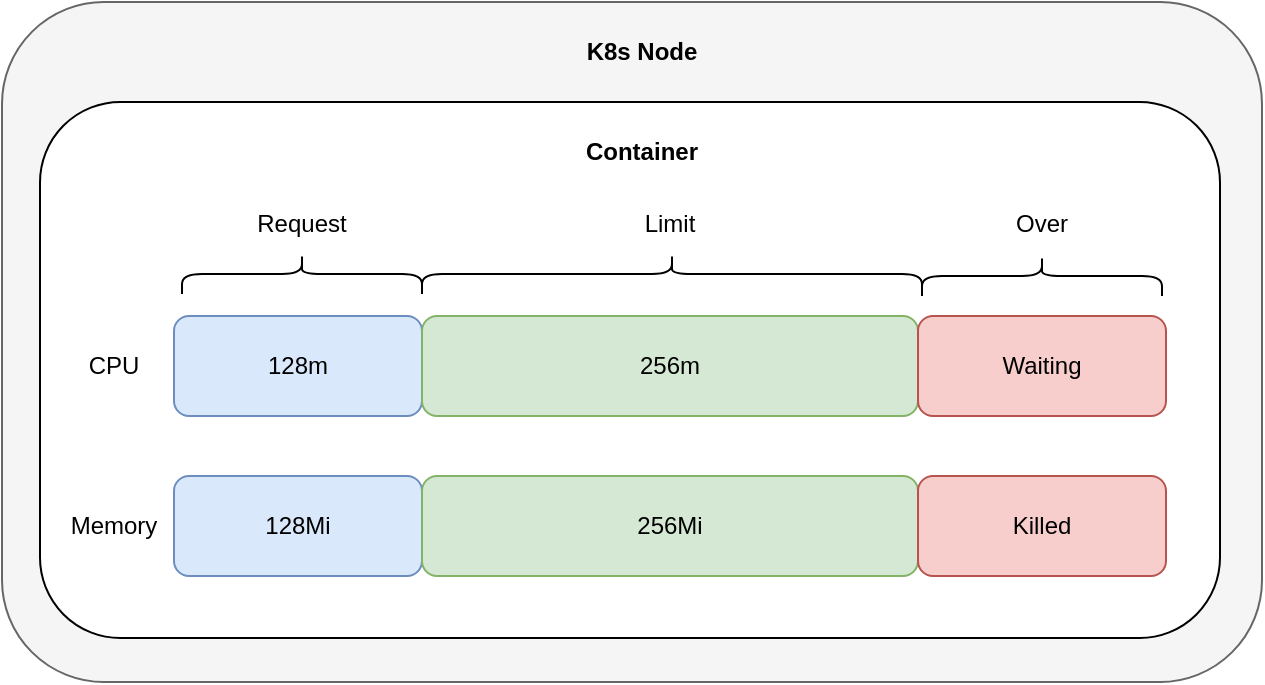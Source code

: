 <mxfile version="20.3.0" type="device"><diagram id="VJprXwQaOXctBWXgHf4G" name="第 1 页"><mxGraphModel dx="1234" dy="777" grid="1" gridSize="10" guides="1" tooltips="1" connect="1" arrows="1" fold="1" page="1" pageScale="1" pageWidth="2339" pageHeight="3300" math="0" shadow="0"><root><mxCell id="0"/><mxCell id="1" parent="0"/><mxCell id="_qLo7Xt0WmS3z28PGy9Q-1" value="" style="rounded=1;whiteSpace=wrap;html=1;fillColor=#f5f5f5;fontColor=#333333;strokeColor=#666666;" vertex="1" parent="1"><mxGeometry x="210" y="170" width="630" height="340" as="geometry"/></mxCell><mxCell id="_qLo7Xt0WmS3z28PGy9Q-2" value="K8s Node" style="text;html=1;strokeColor=none;fillColor=none;align=center;verticalAlign=middle;whiteSpace=wrap;rounded=0;fontStyle=1" vertex="1" parent="1"><mxGeometry x="500" y="180" width="60" height="30" as="geometry"/></mxCell><mxCell id="_qLo7Xt0WmS3z28PGy9Q-20" value="" style="rounded=1;whiteSpace=wrap;html=1;" vertex="1" parent="1"><mxGeometry x="229" y="220" width="590" height="268" as="geometry"/></mxCell><mxCell id="_qLo7Xt0WmS3z28PGy9Q-4" value="128m" style="rounded=1;whiteSpace=wrap;html=1;fillColor=#dae8fc;strokeColor=#6c8ebf;" vertex="1" parent="1"><mxGeometry x="296" y="327" width="124" height="50" as="geometry"/></mxCell><mxCell id="_qLo7Xt0WmS3z28PGy9Q-5" value="CPU" style="text;html=1;strokeColor=none;fillColor=none;align=center;verticalAlign=middle;whiteSpace=wrap;rounded=0;" vertex="1" parent="1"><mxGeometry x="236" y="337" width="60" height="30" as="geometry"/></mxCell><mxCell id="_qLo7Xt0WmS3z28PGy9Q-6" value="128Mi" style="rounded=1;whiteSpace=wrap;html=1;fillColor=#dae8fc;strokeColor=#6c8ebf;" vertex="1" parent="1"><mxGeometry x="296" y="407" width="124" height="50" as="geometry"/></mxCell><mxCell id="_qLo7Xt0WmS3z28PGy9Q-7" value="Memory" style="text;html=1;strokeColor=none;fillColor=none;align=center;verticalAlign=middle;whiteSpace=wrap;rounded=0;" vertex="1" parent="1"><mxGeometry x="236" y="417" width="60" height="30" as="geometry"/></mxCell><mxCell id="_qLo7Xt0WmS3z28PGy9Q-8" value="256m" style="rounded=1;whiteSpace=wrap;html=1;fillColor=#d5e8d4;strokeColor=#82b366;" vertex="1" parent="1"><mxGeometry x="420" y="327" width="248" height="50" as="geometry"/></mxCell><mxCell id="_qLo7Xt0WmS3z28PGy9Q-9" value="256Mi" style="rounded=1;whiteSpace=wrap;html=1;fillColor=#d5e8d4;strokeColor=#82b366;" vertex="1" parent="1"><mxGeometry x="420" y="407" width="248" height="50" as="geometry"/></mxCell><mxCell id="_qLo7Xt0WmS3z28PGy9Q-10" value="Waiting" style="rounded=1;whiteSpace=wrap;html=1;fillColor=#f8cecc;strokeColor=#b85450;" vertex="1" parent="1"><mxGeometry x="668" y="327" width="124" height="50" as="geometry"/></mxCell><mxCell id="_qLo7Xt0WmS3z28PGy9Q-11" value="Killed" style="rounded=1;whiteSpace=wrap;html=1;fillColor=#f8cecc;strokeColor=#b85450;" vertex="1" parent="1"><mxGeometry x="668" y="407" width="124" height="50" as="geometry"/></mxCell><mxCell id="_qLo7Xt0WmS3z28PGy9Q-12" value="" style="shape=curlyBracket;whiteSpace=wrap;html=1;rounded=1;flipH=1;direction=south;" vertex="1" parent="1"><mxGeometry x="300" y="296" width="120" height="20" as="geometry"/></mxCell><mxCell id="_qLo7Xt0WmS3z28PGy9Q-15" value="Request" style="text;html=1;strokeColor=none;fillColor=none;align=center;verticalAlign=middle;whiteSpace=wrap;rounded=0;" vertex="1" parent="1"><mxGeometry x="330" y="266" width="60" height="30" as="geometry"/></mxCell><mxCell id="_qLo7Xt0WmS3z28PGy9Q-16" value="" style="shape=curlyBracket;whiteSpace=wrap;html=1;rounded=1;flipH=1;direction=south;" vertex="1" parent="1"><mxGeometry x="420" y="296" width="250" height="20" as="geometry"/></mxCell><mxCell id="_qLo7Xt0WmS3z28PGy9Q-17" value="Limit" style="text;html=1;strokeColor=none;fillColor=none;align=center;verticalAlign=middle;whiteSpace=wrap;rounded=0;" vertex="1" parent="1"><mxGeometry x="514" y="266" width="60" height="30" as="geometry"/></mxCell><mxCell id="_qLo7Xt0WmS3z28PGy9Q-18" value="" style="shape=curlyBracket;whiteSpace=wrap;html=1;rounded=1;flipH=1;direction=south;" vertex="1" parent="1"><mxGeometry x="670" y="297" width="120" height="20" as="geometry"/></mxCell><mxCell id="_qLo7Xt0WmS3z28PGy9Q-19" value="Over" style="text;html=1;strokeColor=none;fillColor=none;align=center;verticalAlign=middle;whiteSpace=wrap;rounded=0;" vertex="1" parent="1"><mxGeometry x="700" y="266" width="60" height="30" as="geometry"/></mxCell><mxCell id="_qLo7Xt0WmS3z28PGy9Q-21" value="Container" style="text;html=1;strokeColor=none;fillColor=none;align=center;verticalAlign=middle;whiteSpace=wrap;rounded=0;fontStyle=1" vertex="1" parent="1"><mxGeometry x="500" y="230" width="60" height="30" as="geometry"/></mxCell></root></mxGraphModel></diagram></mxfile>